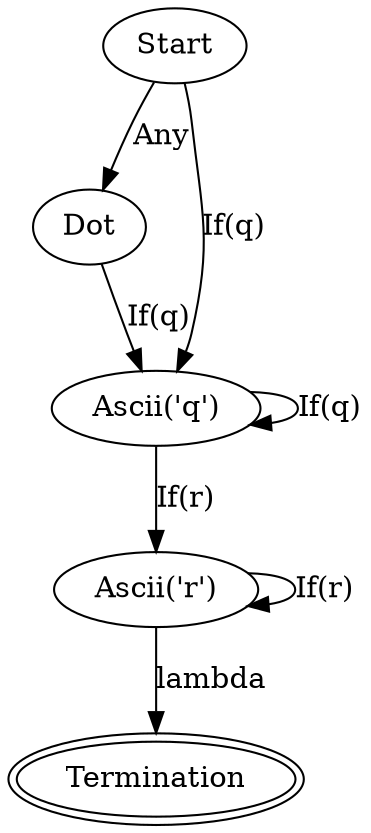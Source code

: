 digraph FSM {
node0 [label="Start"];
node0 -> node1 [label="Any"];
node0 -> node2 [label="If(q)"];
node1 [label="Dot"];
node1 -> node2 [label="If(q)"];
node2 [label="Ascii('q')"];
node2 -> node2 [label="If(q)"];
node2 -> node3 [label="If(r)"];
node3 [label="Ascii('r')"];
node3 -> node3 [label="If(r)"];
node3 -> node4 [label="lambda"];
node4 [label="Termination", peripheries=2];
}